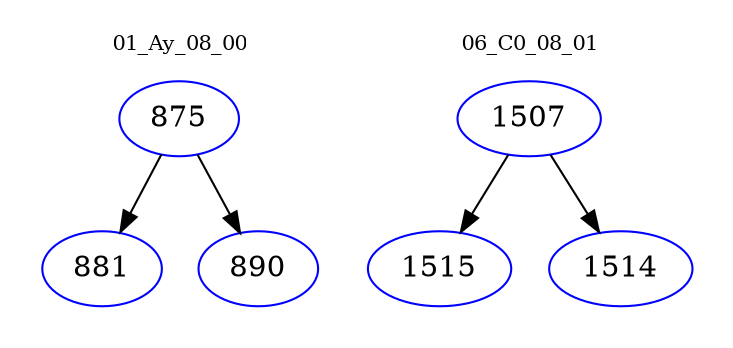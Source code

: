 digraph{
subgraph cluster_0 {
color = white
label = "01_Ay_08_00";
fontsize=10;
T0_875 [label="875", color="blue"]
T0_875 -> T0_881 [color="black"]
T0_881 [label="881", color="blue"]
T0_875 -> T0_890 [color="black"]
T0_890 [label="890", color="blue"]
}
subgraph cluster_1 {
color = white
label = "06_C0_08_01";
fontsize=10;
T1_1507 [label="1507", color="blue"]
T1_1507 -> T1_1515 [color="black"]
T1_1515 [label="1515", color="blue"]
T1_1507 -> T1_1514 [color="black"]
T1_1514 [label="1514", color="blue"]
}
}
